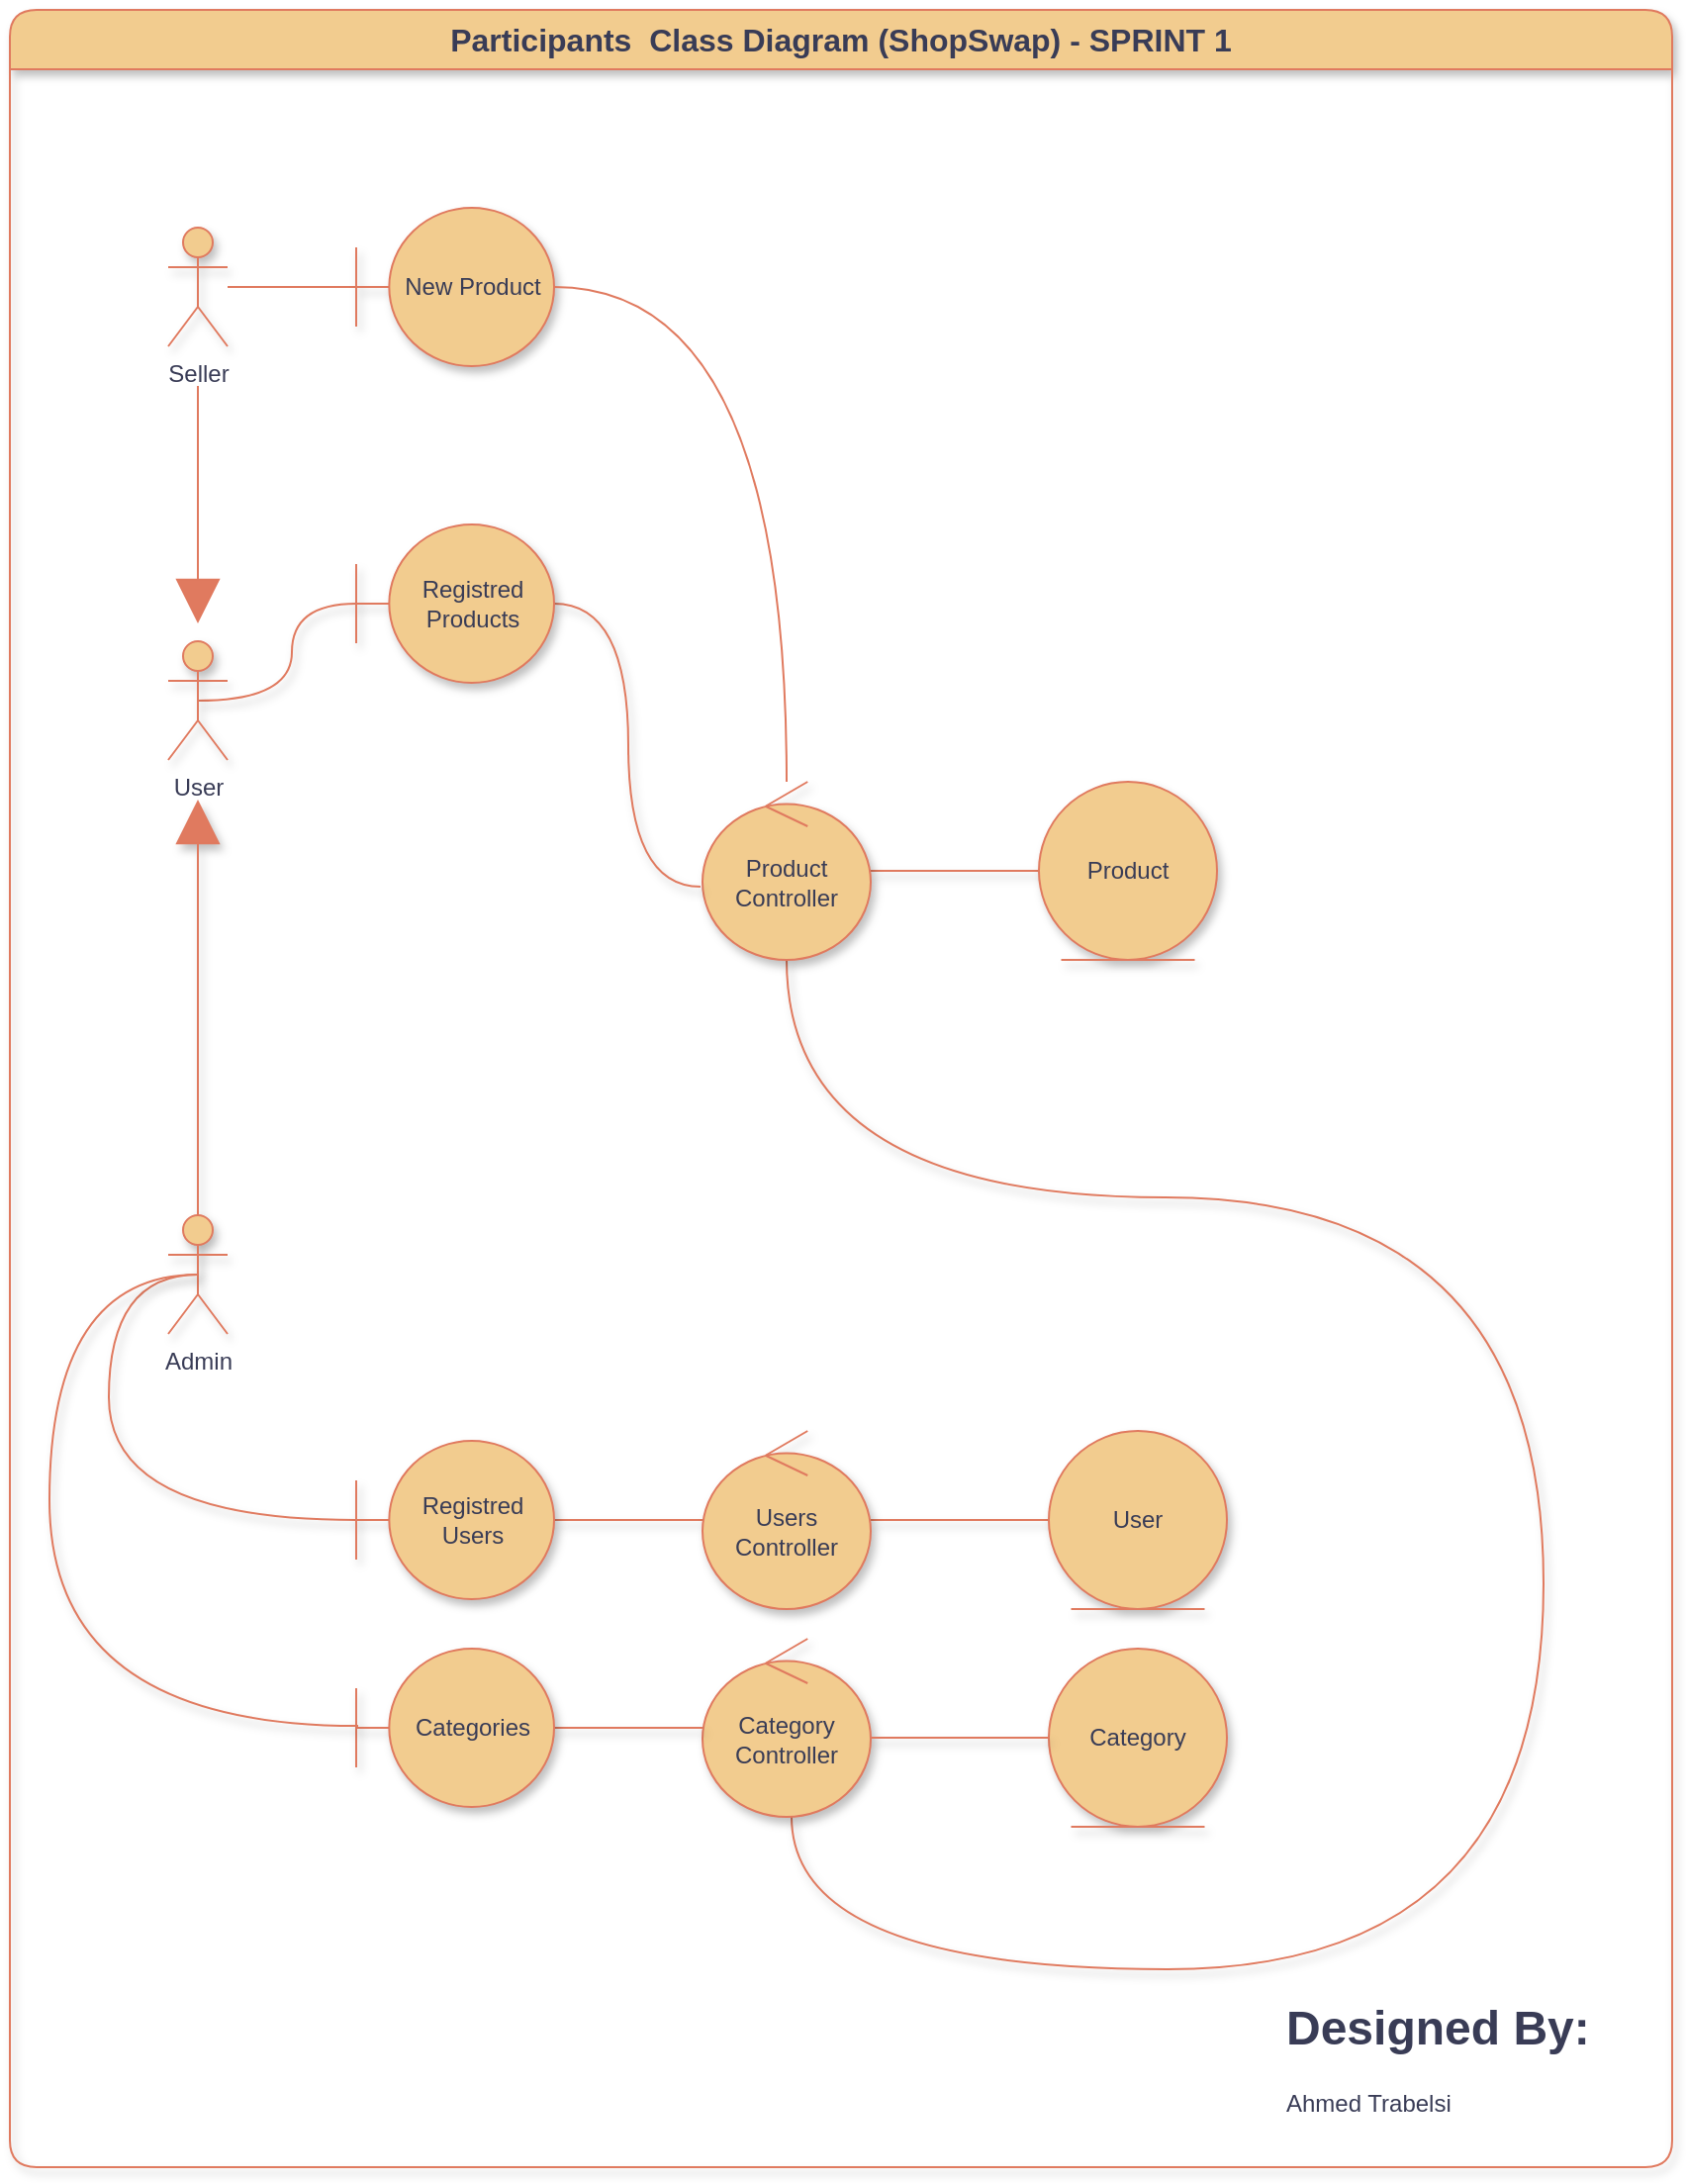 <mxfile version="22.0.2" type="device">
  <diagram name="Page-1" id="t0JWVVVuZQBNfyrmfG_7">
    <mxGraphModel dx="1276" dy="606" grid="1" gridSize="10" guides="1" tooltips="1" connect="1" arrows="1" fold="1" page="1" pageScale="1" pageWidth="850" pageHeight="1100" background="#ffffff" math="0" shadow="0">
      <root>
        <mxCell id="0" />
        <mxCell id="1" parent="0" />
        <mxCell id="dFa-I7WnF22JkXFdIoCu-13" style="edgeStyle=orthogonalEdgeStyle;orthogonalLoop=1;jettySize=auto;html=1;exitX=0.5;exitY=0.5;exitDx=0;exitDy=0;exitPerimeter=0;strokeColor=#E07A5F;fontColor=default;fillColor=#F2CC8F;endArrow=none;endFill=0;curved=1;shadow=1;labelBackgroundColor=none;" parent="1" source="dFa-I7WnF22JkXFdIoCu-1" target="dFa-I7WnF22JkXFdIoCu-3" edge="1">
          <mxGeometry relative="1" as="geometry" />
        </mxCell>
        <mxCell id="dFa-I7WnF22JkXFdIoCu-1" value="User" style="shape=umlActor;verticalLabelPosition=bottom;verticalAlign=top;html=1;outlineConnect=0;labelBackgroundColor=none;fillColor=#F2CC8F;strokeColor=#E07A5F;fontColor=#393C56;rounded=1;shadow=1;" parent="1" vertex="1">
          <mxGeometry x="85" y="319" width="30" height="60" as="geometry" />
        </mxCell>
        <mxCell id="dFa-I7WnF22JkXFdIoCu-21" style="edgeStyle=orthogonalEdgeStyle;orthogonalLoop=1;jettySize=auto;html=1;strokeColor=#E07A5F;fontColor=default;fillColor=#F2CC8F;endArrow=none;endFill=0;curved=1;shadow=1;labelBackgroundColor=none;" parent="1" source="dFa-I7WnF22JkXFdIoCu-5" target="dFa-I7WnF22JkXFdIoCu-17" edge="1">
          <mxGeometry relative="1" as="geometry" />
        </mxCell>
        <mxCell id="dFa-I7WnF22JkXFdIoCu-44" style="edgeStyle=orthogonalEdgeStyle;orthogonalLoop=1;jettySize=auto;html=1;strokeColor=#E07A5F;fontColor=default;fillColor=#F2CC8F;endArrow=none;endFill=0;curved=1;shadow=1;labelBackgroundColor=none;" parent="1" source="dFa-I7WnF22JkXFdIoCu-5" target="dFa-I7WnF22JkXFdIoCu-58" edge="1">
          <mxGeometry relative="1" as="geometry">
            <mxPoint x="540" y="710" as="targetPoint" />
            <Array as="points">
              <mxPoint x="398" y="600" />
              <mxPoint x="780" y="600" />
              <mxPoint x="780" y="990" />
              <mxPoint x="400" y="990" />
            </Array>
          </mxGeometry>
        </mxCell>
        <mxCell id="dFa-I7WnF22JkXFdIoCu-5" value="Product Controller" style="ellipse;shape=umlControl;whiteSpace=wrap;html=1;strokeColor=#E07A5F;fontColor=#393C56;fillColor=#F2CC8F;rounded=1;shadow=1;labelBackgroundColor=none;" parent="1" vertex="1">
          <mxGeometry x="355" y="390" width="85" height="90" as="geometry" />
        </mxCell>
        <mxCell id="dFa-I7WnF22JkXFdIoCu-66" value="" style="edgeStyle=orthogonalEdgeStyle;rounded=0;orthogonalLoop=1;jettySize=auto;html=1;strokeColor=#E07A5F;fontColor=#393C56;fillColor=#F2CC8F;" parent="1" edge="1">
          <mxGeometry relative="1" as="geometry">
            <mxPoint x="445" y="585" as="targetPoint" />
          </mxGeometry>
        </mxCell>
        <mxCell id="dFa-I7WnF22JkXFdIoCu-38" style="edgeStyle=orthogonalEdgeStyle;orthogonalLoop=1;jettySize=auto;html=1;strokeColor=#E07A5F;fontColor=default;fillColor=#F2CC8F;curved=1;endArrow=none;endFill=0;shadow=1;labelBackgroundColor=none;" parent="1" source="dFa-I7WnF22JkXFdIoCu-8" target="dFa-I7WnF22JkXFdIoCu-16" edge="1">
          <mxGeometry relative="1" as="geometry" />
        </mxCell>
        <mxCell id="dFa-I7WnF22JkXFdIoCu-14" style="edgeStyle=orthogonalEdgeStyle;rounded=1;orthogonalLoop=1;jettySize=auto;html=1;exitX=0.5;exitY=0.5;exitDx=0;exitDy=0;exitPerimeter=0;strokeColor=#E07A5F;fontColor=default;fillColor=#F2CC8F;endArrow=block;endFill=1;strokeWidth=1;endSize=20;shadow=1;labelBackgroundColor=none;" parent="1" source="dFa-I7WnF22JkXFdIoCu-10" edge="1">
          <mxGeometry relative="1" as="geometry">
            <mxPoint x="100" y="399" as="targetPoint" />
          </mxGeometry>
        </mxCell>
        <mxCell id="dFa-I7WnF22JkXFdIoCu-15" style="edgeStyle=orthogonalEdgeStyle;orthogonalLoop=1;jettySize=auto;html=1;exitX=0.5;exitY=0.5;exitDx=0;exitDy=0;exitPerimeter=0;strokeColor=#E07A5F;fontColor=default;fillColor=#F2CC8F;endArrow=none;endFill=0;curved=1;shadow=1;labelBackgroundColor=none;" parent="1" source="dFa-I7WnF22JkXFdIoCu-10" target="dFa-I7WnF22JkXFdIoCu-8" edge="1">
          <mxGeometry relative="1" as="geometry">
            <Array as="points">
              <mxPoint x="55" y="639" />
              <mxPoint x="55" y="763" />
            </Array>
          </mxGeometry>
        </mxCell>
        <mxCell id="dFa-I7WnF22JkXFdIoCu-10" value="Admin" style="shape=umlActor;verticalLabelPosition=bottom;verticalAlign=top;html=1;outlineConnect=0;labelBackgroundColor=none;fillColor=#F2CC8F;strokeColor=#E07A5F;fontColor=#393C56;rounded=1;shadow=1;" parent="1" vertex="1">
          <mxGeometry x="85" y="609" width="30" height="60" as="geometry" />
        </mxCell>
        <mxCell id="dFa-I7WnF22JkXFdIoCu-39" style="edgeStyle=orthogonalEdgeStyle;rounded=1;orthogonalLoop=1;jettySize=auto;html=1;strokeColor=#E07A5F;fontColor=default;fillColor=#F2CC8F;endArrow=none;endFill=0;shadow=1;labelBackgroundColor=none;" parent="1" source="dFa-I7WnF22JkXFdIoCu-16" target="dFa-I7WnF22JkXFdIoCu-7" edge="1">
          <mxGeometry relative="1" as="geometry" />
        </mxCell>
        <mxCell id="dFa-I7WnF22JkXFdIoCu-16" value="Users Controller" style="ellipse;shape=umlControl;whiteSpace=wrap;html=1;strokeColor=#E07A5F;fontColor=#393C56;fillColor=#F2CC8F;rounded=1;shadow=1;labelBackgroundColor=none;" parent="1" vertex="1">
          <mxGeometry x="355" y="718" width="85" height="90" as="geometry" />
        </mxCell>
        <mxCell id="dFa-I7WnF22JkXFdIoCu-19" style="edgeStyle=orthogonalEdgeStyle;orthogonalLoop=1;jettySize=auto;html=1;entryX=-0.012;entryY=0.589;entryDx=0;entryDy=0;entryPerimeter=0;strokeColor=#E07A5F;fontColor=default;fillColor=#F2CC8F;endArrow=none;endFill=0;curved=1;shadow=1;labelBackgroundColor=none;" parent="1" source="dFa-I7WnF22JkXFdIoCu-3" target="dFa-I7WnF22JkXFdIoCu-5" edge="1">
          <mxGeometry relative="1" as="geometry" />
        </mxCell>
        <mxCell id="dFa-I7WnF22JkXFdIoCu-56" value="&lt;h1&gt;Designed By:&lt;/h1&gt;&lt;p&gt;Ahmed Trabelsi&lt;/p&gt;" style="text;html=1;strokeColor=none;fillColor=none;spacing=5;spacingTop=-20;whiteSpace=wrap;overflow=hidden;rounded=0;fontColor=#393C56;shadow=1;labelBackgroundColor=none;" parent="1" vertex="1">
          <mxGeometry x="645" y="1000" width="170" height="70" as="geometry" />
        </mxCell>
        <mxCell id="dFa-I7WnF22JkXFdIoCu-57" value="&lt;font style=&quot;font-size: 16px;&quot;&gt;Participants&amp;nbsp; Class Diagram (ShopSwap) - SPRINT 1&lt;/font&gt;" style="swimlane;whiteSpace=wrap;html=1;rounded=1;strokeColor=#E07A5F;fontColor=#393C56;fillColor=#F2CC8F;startSize=30;shadow=1;labelBackgroundColor=none;" parent="1" vertex="1">
          <mxGeometry x="5" width="840" height="1090" as="geometry" />
        </mxCell>
        <mxCell id="dFa-I7WnF22JkXFdIoCu-58" value="Category Controller" style="ellipse;shape=umlControl;whiteSpace=wrap;html=1;strokeColor=#E07A5F;fontColor=#393C56;fillColor=#F2CC8F;rounded=1;shadow=1;labelBackgroundColor=none;" parent="dFa-I7WnF22JkXFdIoCu-57" vertex="1">
          <mxGeometry x="350" y="823" width="85" height="90" as="geometry" />
        </mxCell>
        <mxCell id="dFa-I7WnF22JkXFdIoCu-60" style="edgeStyle=orthogonalEdgeStyle;orthogonalLoop=1;jettySize=auto;html=1;strokeColor=#E07A5F;fontColor=default;fillColor=#F2CC8F;endArrow=none;endFill=0;curved=1;shadow=1;labelBackgroundColor=none;" parent="dFa-I7WnF22JkXFdIoCu-57" source="dFa-I7WnF22JkXFdIoCu-59" target="dFa-I7WnF22JkXFdIoCu-58" edge="1">
          <mxGeometry relative="1" as="geometry" />
        </mxCell>
        <mxCell id="dFa-I7WnF22JkXFdIoCu-59" value="Categories" style="shape=umlBoundary;whiteSpace=wrap;html=1;strokeColor=#E07A5F;fontColor=#393C56;fillColor=#F2CC8F;rounded=1;shadow=1;labelBackgroundColor=none;" parent="dFa-I7WnF22JkXFdIoCu-57" vertex="1">
          <mxGeometry x="175" y="828" width="100" height="80" as="geometry" />
        </mxCell>
        <mxCell id="dFa-I7WnF22JkXFdIoCu-78" style="edgeStyle=orthogonalEdgeStyle;orthogonalLoop=1;jettySize=auto;html=1;strokeColor=#E07A5F;fontColor=#393C56;fillColor=#F2CC8F;endArrow=none;endFill=0;curved=1;" parent="dFa-I7WnF22JkXFdIoCu-57" source="dFa-I7WnF22JkXFdIoCu-63" target="dFa-I7WnF22JkXFdIoCu-76" edge="1">
          <mxGeometry relative="1" as="geometry" />
        </mxCell>
        <mxCell id="dFa-I7WnF22JkXFdIoCu-63" value="Seller" style="shape=umlActor;verticalLabelPosition=bottom;verticalAlign=top;html=1;outlineConnect=0;labelBackgroundColor=none;fillColor=#F2CC8F;strokeColor=#E07A5F;fontColor=#393C56;rounded=1;shadow=1;" parent="dFa-I7WnF22JkXFdIoCu-57" vertex="1">
          <mxGeometry x="80" y="110" width="30" height="60" as="geometry" />
        </mxCell>
        <mxCell id="dFa-I7WnF22JkXFdIoCu-3" value="Registred Products" style="shape=umlBoundary;whiteSpace=wrap;html=1;strokeColor=#E07A5F;fontColor=#393C56;fillColor=#F2CC8F;rounded=1;shadow=1;labelBackgroundColor=none;" parent="dFa-I7WnF22JkXFdIoCu-57" vertex="1">
          <mxGeometry x="175" y="260" width="100" height="80" as="geometry" />
        </mxCell>
        <mxCell id="dFa-I7WnF22JkXFdIoCu-76" value="New Product" style="shape=umlBoundary;whiteSpace=wrap;html=1;strokeColor=#E07A5F;fontColor=#393C56;fillColor=#F2CC8F;rounded=1;shadow=1;labelBackgroundColor=none;" parent="dFa-I7WnF22JkXFdIoCu-57" vertex="1">
          <mxGeometry x="175" y="100" width="100" height="80" as="geometry" />
        </mxCell>
        <mxCell id="dFa-I7WnF22JkXFdIoCu-8" value="Registred Users" style="shape=umlBoundary;whiteSpace=wrap;html=1;strokeColor=#E07A5F;fontColor=#393C56;fillColor=#F2CC8F;rounded=1;shadow=1;labelBackgroundColor=none;" parent="dFa-I7WnF22JkXFdIoCu-57" vertex="1">
          <mxGeometry x="175" y="723" width="100" height="80" as="geometry" />
        </mxCell>
        <mxCell id="dFa-I7WnF22JkXFdIoCu-7" value="User" style="ellipse;shape=umlEntity;whiteSpace=wrap;html=1;strokeColor=#E07A5F;fontColor=#393C56;fillColor=#F2CC8F;rounded=1;shadow=1;labelBackgroundColor=none;" parent="dFa-I7WnF22JkXFdIoCu-57" vertex="1">
          <mxGeometry x="525" y="718" width="90" height="90" as="geometry" />
        </mxCell>
        <mxCell id="dFa-I7WnF22JkXFdIoCu-41" value="Category" style="ellipse;shape=umlEntity;whiteSpace=wrap;html=1;strokeColor=#E07A5F;fontColor=#393C56;fillColor=#F2CC8F;rounded=1;shadow=1;labelBackgroundColor=none;" parent="dFa-I7WnF22JkXFdIoCu-57" vertex="1">
          <mxGeometry x="525" y="828" width="90" height="90" as="geometry" />
        </mxCell>
        <mxCell id="dFa-I7WnF22JkXFdIoCu-62" style="edgeStyle=orthogonalEdgeStyle;orthogonalLoop=1;jettySize=auto;html=1;strokeColor=#E07A5F;fontColor=default;fillColor=#F2CC8F;endArrow=none;endFill=0;curved=1;shadow=1;labelBackgroundColor=none;" parent="dFa-I7WnF22JkXFdIoCu-57" source="dFa-I7WnF22JkXFdIoCu-58" target="dFa-I7WnF22JkXFdIoCu-41" edge="1">
          <mxGeometry relative="1" as="geometry">
            <Array as="points">
              <mxPoint x="505" y="873" />
              <mxPoint x="505" y="873" />
            </Array>
          </mxGeometry>
        </mxCell>
        <mxCell id="dFa-I7WnF22JkXFdIoCu-17" value="Product" style="ellipse;shape=umlEntity;whiteSpace=wrap;html=1;strokeColor=#E07A5F;fontColor=#393C56;fillColor=#F2CC8F;rounded=1;shadow=1;labelBackgroundColor=none;" parent="dFa-I7WnF22JkXFdIoCu-57" vertex="1">
          <mxGeometry x="520" y="390" width="90" height="90" as="geometry" />
        </mxCell>
        <mxCell id="dFa-I7WnF22JkXFdIoCu-61" style="edgeStyle=orthogonalEdgeStyle;orthogonalLoop=1;jettySize=auto;html=1;exitX=0.5;exitY=0.5;exitDx=0;exitDy=0;exitPerimeter=0;entryX=0.01;entryY=0.488;entryDx=0;entryDy=0;entryPerimeter=0;strokeColor=#E07A5F;fontColor=default;fillColor=#F2CC8F;curved=1;endArrow=none;endFill=0;shadow=1;labelBackgroundColor=none;" parent="1" source="dFa-I7WnF22JkXFdIoCu-10" target="dFa-I7WnF22JkXFdIoCu-59" edge="1">
          <mxGeometry relative="1" as="geometry">
            <Array as="points">
              <mxPoint x="25" y="639" />
              <mxPoint x="25" y="867" />
            </Array>
          </mxGeometry>
        </mxCell>
        <mxCell id="dFa-I7WnF22JkXFdIoCu-64" style="edgeStyle=orthogonalEdgeStyle;orthogonalLoop=1;jettySize=auto;html=1;strokeColor=#E07A5F;fontColor=#393C56;fillColor=#F2CC8F;endArrow=block;endFill=1;curved=1;endSize=20;" parent="1" edge="1">
          <mxGeometry relative="1" as="geometry">
            <mxPoint x="100" y="190" as="sourcePoint" />
            <mxPoint x="100" y="310" as="targetPoint" />
          </mxGeometry>
        </mxCell>
        <mxCell id="dFa-I7WnF22JkXFdIoCu-77" style="edgeStyle=orthogonalEdgeStyle;orthogonalLoop=1;jettySize=auto;html=1;strokeColor=#E07A5F;fontColor=#393C56;fillColor=#F2CC8F;endArrow=none;endFill=0;curved=1;" parent="1" source="dFa-I7WnF22JkXFdIoCu-76" target="dFa-I7WnF22JkXFdIoCu-5" edge="1">
          <mxGeometry relative="1" as="geometry" />
        </mxCell>
      </root>
    </mxGraphModel>
  </diagram>
</mxfile>
